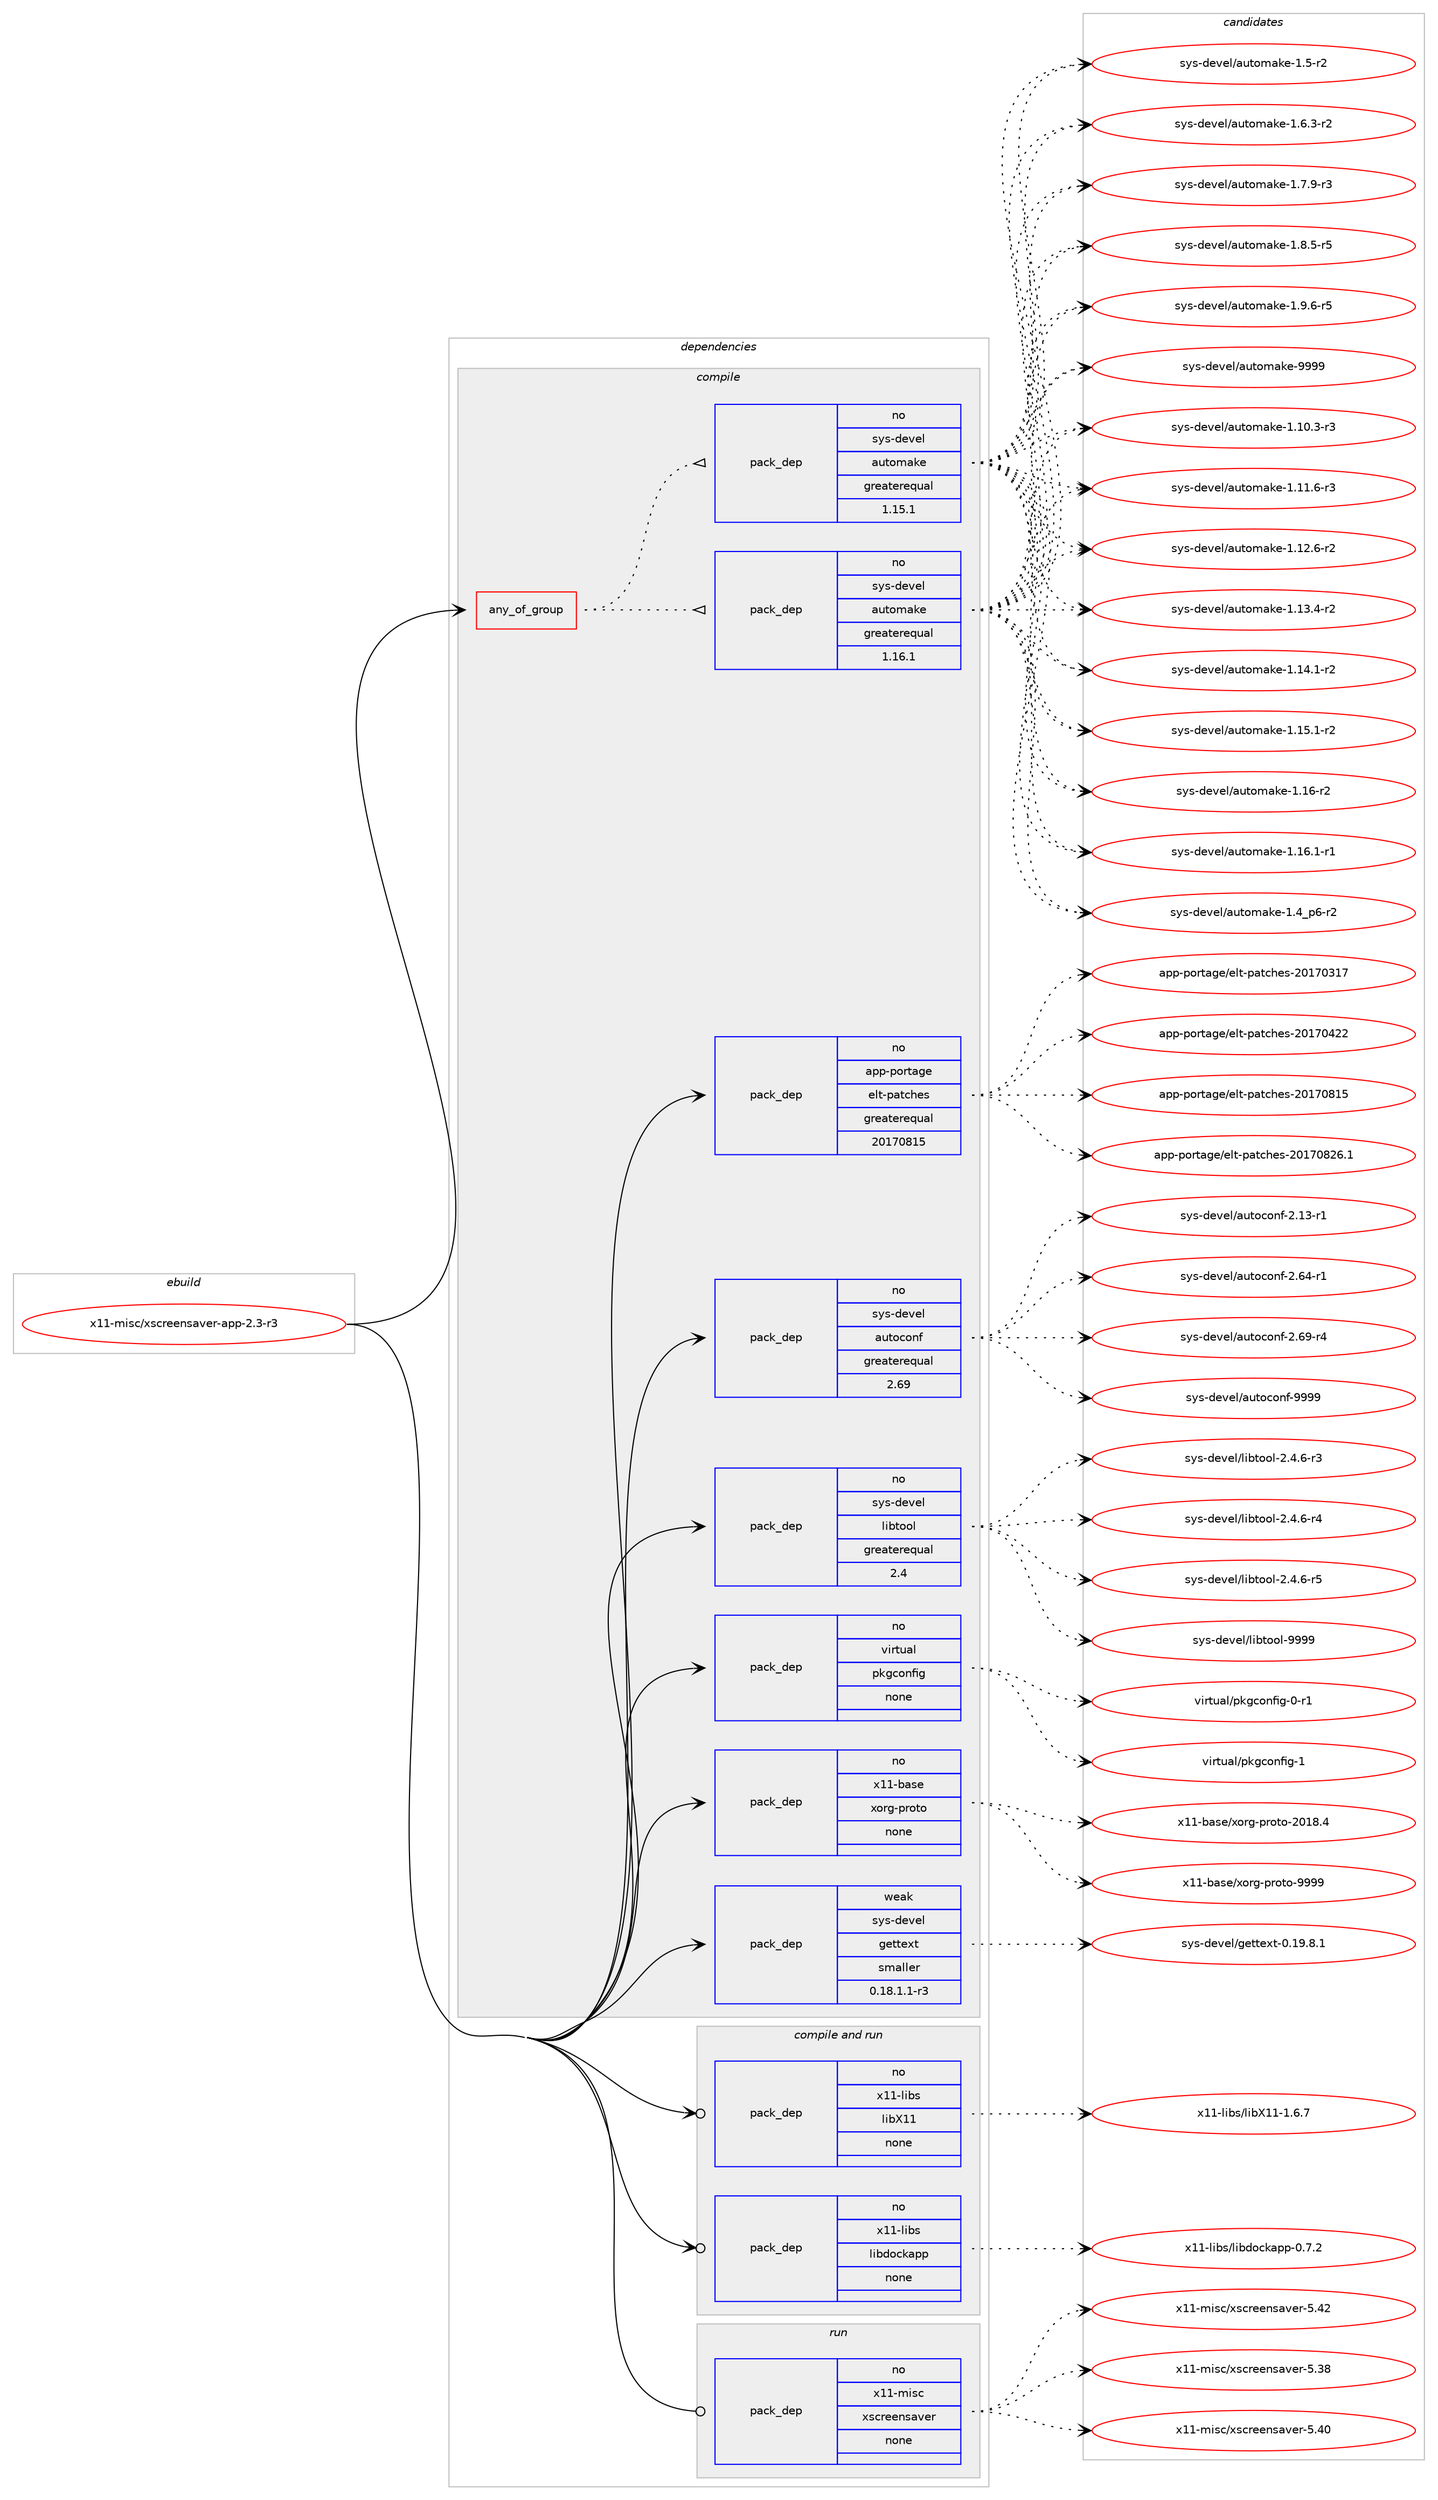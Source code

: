 digraph prolog {

# *************
# Graph options
# *************

newrank=true;
concentrate=true;
compound=true;
graph [rankdir=LR,fontname=Helvetica,fontsize=10,ranksep=1.5];#, ranksep=2.5, nodesep=0.2];
edge  [arrowhead=vee];
node  [fontname=Helvetica,fontsize=10];

# **********
# The ebuild
# **********

subgraph cluster_leftcol {
color=gray;
rank=same;
label=<<i>ebuild</i>>;
id [label="x11-misc/xscreensaver-app-2.3-r3", color=red, width=4, href="../x11-misc/xscreensaver-app-2.3-r3.svg"];
}

# ****************
# The dependencies
# ****************

subgraph cluster_midcol {
color=gray;
label=<<i>dependencies</i>>;
subgraph cluster_compile {
fillcolor="#eeeeee";
style=filled;
label=<<i>compile</i>>;
subgraph any28744 {
dependency1766198 [label=<<TABLE BORDER="0" CELLBORDER="1" CELLSPACING="0" CELLPADDING="4"><TR><TD CELLPADDING="10">any_of_group</TD></TR></TABLE>>, shape=none, color=red];subgraph pack1269550 {
dependency1766199 [label=<<TABLE BORDER="0" CELLBORDER="1" CELLSPACING="0" CELLPADDING="4" WIDTH="220"><TR><TD ROWSPAN="6" CELLPADDING="30">pack_dep</TD></TR><TR><TD WIDTH="110">no</TD></TR><TR><TD>sys-devel</TD></TR><TR><TD>automake</TD></TR><TR><TD>greaterequal</TD></TR><TR><TD>1.16.1</TD></TR></TABLE>>, shape=none, color=blue];
}
dependency1766198:e -> dependency1766199:w [weight=20,style="dotted",arrowhead="oinv"];
subgraph pack1269551 {
dependency1766200 [label=<<TABLE BORDER="0" CELLBORDER="1" CELLSPACING="0" CELLPADDING="4" WIDTH="220"><TR><TD ROWSPAN="6" CELLPADDING="30">pack_dep</TD></TR><TR><TD WIDTH="110">no</TD></TR><TR><TD>sys-devel</TD></TR><TR><TD>automake</TD></TR><TR><TD>greaterequal</TD></TR><TR><TD>1.15.1</TD></TR></TABLE>>, shape=none, color=blue];
}
dependency1766198:e -> dependency1766200:w [weight=20,style="dotted",arrowhead="oinv"];
}
id:e -> dependency1766198:w [weight=20,style="solid",arrowhead="vee"];
subgraph pack1269552 {
dependency1766201 [label=<<TABLE BORDER="0" CELLBORDER="1" CELLSPACING="0" CELLPADDING="4" WIDTH="220"><TR><TD ROWSPAN="6" CELLPADDING="30">pack_dep</TD></TR><TR><TD WIDTH="110">no</TD></TR><TR><TD>app-portage</TD></TR><TR><TD>elt-patches</TD></TR><TR><TD>greaterequal</TD></TR><TR><TD>20170815</TD></TR></TABLE>>, shape=none, color=blue];
}
id:e -> dependency1766201:w [weight=20,style="solid",arrowhead="vee"];
subgraph pack1269553 {
dependency1766202 [label=<<TABLE BORDER="0" CELLBORDER="1" CELLSPACING="0" CELLPADDING="4" WIDTH="220"><TR><TD ROWSPAN="6" CELLPADDING="30">pack_dep</TD></TR><TR><TD WIDTH="110">no</TD></TR><TR><TD>sys-devel</TD></TR><TR><TD>autoconf</TD></TR><TR><TD>greaterequal</TD></TR><TR><TD>2.69</TD></TR></TABLE>>, shape=none, color=blue];
}
id:e -> dependency1766202:w [weight=20,style="solid",arrowhead="vee"];
subgraph pack1269554 {
dependency1766203 [label=<<TABLE BORDER="0" CELLBORDER="1" CELLSPACING="0" CELLPADDING="4" WIDTH="220"><TR><TD ROWSPAN="6" CELLPADDING="30">pack_dep</TD></TR><TR><TD WIDTH="110">no</TD></TR><TR><TD>sys-devel</TD></TR><TR><TD>libtool</TD></TR><TR><TD>greaterequal</TD></TR><TR><TD>2.4</TD></TR></TABLE>>, shape=none, color=blue];
}
id:e -> dependency1766203:w [weight=20,style="solid",arrowhead="vee"];
subgraph pack1269555 {
dependency1766204 [label=<<TABLE BORDER="0" CELLBORDER="1" CELLSPACING="0" CELLPADDING="4" WIDTH="220"><TR><TD ROWSPAN="6" CELLPADDING="30">pack_dep</TD></TR><TR><TD WIDTH="110">no</TD></TR><TR><TD>virtual</TD></TR><TR><TD>pkgconfig</TD></TR><TR><TD>none</TD></TR><TR><TD></TD></TR></TABLE>>, shape=none, color=blue];
}
id:e -> dependency1766204:w [weight=20,style="solid",arrowhead="vee"];
subgraph pack1269556 {
dependency1766205 [label=<<TABLE BORDER="0" CELLBORDER="1" CELLSPACING="0" CELLPADDING="4" WIDTH="220"><TR><TD ROWSPAN="6" CELLPADDING="30">pack_dep</TD></TR><TR><TD WIDTH="110">no</TD></TR><TR><TD>x11-base</TD></TR><TR><TD>xorg-proto</TD></TR><TR><TD>none</TD></TR><TR><TD></TD></TR></TABLE>>, shape=none, color=blue];
}
id:e -> dependency1766205:w [weight=20,style="solid",arrowhead="vee"];
subgraph pack1269557 {
dependency1766206 [label=<<TABLE BORDER="0" CELLBORDER="1" CELLSPACING="0" CELLPADDING="4" WIDTH="220"><TR><TD ROWSPAN="6" CELLPADDING="30">pack_dep</TD></TR><TR><TD WIDTH="110">weak</TD></TR><TR><TD>sys-devel</TD></TR><TR><TD>gettext</TD></TR><TR><TD>smaller</TD></TR><TR><TD>0.18.1.1-r3</TD></TR></TABLE>>, shape=none, color=blue];
}
id:e -> dependency1766206:w [weight=20,style="solid",arrowhead="vee"];
}
subgraph cluster_compileandrun {
fillcolor="#eeeeee";
style=filled;
label=<<i>compile and run</i>>;
subgraph pack1269558 {
dependency1766207 [label=<<TABLE BORDER="0" CELLBORDER="1" CELLSPACING="0" CELLPADDING="4" WIDTH="220"><TR><TD ROWSPAN="6" CELLPADDING="30">pack_dep</TD></TR><TR><TD WIDTH="110">no</TD></TR><TR><TD>x11-libs</TD></TR><TR><TD>libX11</TD></TR><TR><TD>none</TD></TR><TR><TD></TD></TR></TABLE>>, shape=none, color=blue];
}
id:e -> dependency1766207:w [weight=20,style="solid",arrowhead="odotvee"];
subgraph pack1269559 {
dependency1766208 [label=<<TABLE BORDER="0" CELLBORDER="1" CELLSPACING="0" CELLPADDING="4" WIDTH="220"><TR><TD ROWSPAN="6" CELLPADDING="30">pack_dep</TD></TR><TR><TD WIDTH="110">no</TD></TR><TR><TD>x11-libs</TD></TR><TR><TD>libdockapp</TD></TR><TR><TD>none</TD></TR><TR><TD></TD></TR></TABLE>>, shape=none, color=blue];
}
id:e -> dependency1766208:w [weight=20,style="solid",arrowhead="odotvee"];
}
subgraph cluster_run {
fillcolor="#eeeeee";
style=filled;
label=<<i>run</i>>;
subgraph pack1269560 {
dependency1766209 [label=<<TABLE BORDER="0" CELLBORDER="1" CELLSPACING="0" CELLPADDING="4" WIDTH="220"><TR><TD ROWSPAN="6" CELLPADDING="30">pack_dep</TD></TR><TR><TD WIDTH="110">no</TD></TR><TR><TD>x11-misc</TD></TR><TR><TD>xscreensaver</TD></TR><TR><TD>none</TD></TR><TR><TD></TD></TR></TABLE>>, shape=none, color=blue];
}
id:e -> dependency1766209:w [weight=20,style="solid",arrowhead="odot"];
}
}

# **************
# The candidates
# **************

subgraph cluster_choices {
rank=same;
color=gray;
label=<<i>candidates</i>>;

subgraph choice1269550 {
color=black;
nodesep=1;
choice11512111545100101118101108479711711611110997107101454946494846514511451 [label="sys-devel/automake-1.10.3-r3", color=red, width=4,href="../sys-devel/automake-1.10.3-r3.svg"];
choice11512111545100101118101108479711711611110997107101454946494946544511451 [label="sys-devel/automake-1.11.6-r3", color=red, width=4,href="../sys-devel/automake-1.11.6-r3.svg"];
choice11512111545100101118101108479711711611110997107101454946495046544511450 [label="sys-devel/automake-1.12.6-r2", color=red, width=4,href="../sys-devel/automake-1.12.6-r2.svg"];
choice11512111545100101118101108479711711611110997107101454946495146524511450 [label="sys-devel/automake-1.13.4-r2", color=red, width=4,href="../sys-devel/automake-1.13.4-r2.svg"];
choice11512111545100101118101108479711711611110997107101454946495246494511450 [label="sys-devel/automake-1.14.1-r2", color=red, width=4,href="../sys-devel/automake-1.14.1-r2.svg"];
choice11512111545100101118101108479711711611110997107101454946495346494511450 [label="sys-devel/automake-1.15.1-r2", color=red, width=4,href="../sys-devel/automake-1.15.1-r2.svg"];
choice1151211154510010111810110847971171161111099710710145494649544511450 [label="sys-devel/automake-1.16-r2", color=red, width=4,href="../sys-devel/automake-1.16-r2.svg"];
choice11512111545100101118101108479711711611110997107101454946495446494511449 [label="sys-devel/automake-1.16.1-r1", color=red, width=4,href="../sys-devel/automake-1.16.1-r1.svg"];
choice115121115451001011181011084797117116111109971071014549465295112544511450 [label="sys-devel/automake-1.4_p6-r2", color=red, width=4,href="../sys-devel/automake-1.4_p6-r2.svg"];
choice11512111545100101118101108479711711611110997107101454946534511450 [label="sys-devel/automake-1.5-r2", color=red, width=4,href="../sys-devel/automake-1.5-r2.svg"];
choice115121115451001011181011084797117116111109971071014549465446514511450 [label="sys-devel/automake-1.6.3-r2", color=red, width=4,href="../sys-devel/automake-1.6.3-r2.svg"];
choice115121115451001011181011084797117116111109971071014549465546574511451 [label="sys-devel/automake-1.7.9-r3", color=red, width=4,href="../sys-devel/automake-1.7.9-r3.svg"];
choice115121115451001011181011084797117116111109971071014549465646534511453 [label="sys-devel/automake-1.8.5-r5", color=red, width=4,href="../sys-devel/automake-1.8.5-r5.svg"];
choice115121115451001011181011084797117116111109971071014549465746544511453 [label="sys-devel/automake-1.9.6-r5", color=red, width=4,href="../sys-devel/automake-1.9.6-r5.svg"];
choice115121115451001011181011084797117116111109971071014557575757 [label="sys-devel/automake-9999", color=red, width=4,href="../sys-devel/automake-9999.svg"];
dependency1766199:e -> choice11512111545100101118101108479711711611110997107101454946494846514511451:w [style=dotted,weight="100"];
dependency1766199:e -> choice11512111545100101118101108479711711611110997107101454946494946544511451:w [style=dotted,weight="100"];
dependency1766199:e -> choice11512111545100101118101108479711711611110997107101454946495046544511450:w [style=dotted,weight="100"];
dependency1766199:e -> choice11512111545100101118101108479711711611110997107101454946495146524511450:w [style=dotted,weight="100"];
dependency1766199:e -> choice11512111545100101118101108479711711611110997107101454946495246494511450:w [style=dotted,weight="100"];
dependency1766199:e -> choice11512111545100101118101108479711711611110997107101454946495346494511450:w [style=dotted,weight="100"];
dependency1766199:e -> choice1151211154510010111810110847971171161111099710710145494649544511450:w [style=dotted,weight="100"];
dependency1766199:e -> choice11512111545100101118101108479711711611110997107101454946495446494511449:w [style=dotted,weight="100"];
dependency1766199:e -> choice115121115451001011181011084797117116111109971071014549465295112544511450:w [style=dotted,weight="100"];
dependency1766199:e -> choice11512111545100101118101108479711711611110997107101454946534511450:w [style=dotted,weight="100"];
dependency1766199:e -> choice115121115451001011181011084797117116111109971071014549465446514511450:w [style=dotted,weight="100"];
dependency1766199:e -> choice115121115451001011181011084797117116111109971071014549465546574511451:w [style=dotted,weight="100"];
dependency1766199:e -> choice115121115451001011181011084797117116111109971071014549465646534511453:w [style=dotted,weight="100"];
dependency1766199:e -> choice115121115451001011181011084797117116111109971071014549465746544511453:w [style=dotted,weight="100"];
dependency1766199:e -> choice115121115451001011181011084797117116111109971071014557575757:w [style=dotted,weight="100"];
}
subgraph choice1269551 {
color=black;
nodesep=1;
choice11512111545100101118101108479711711611110997107101454946494846514511451 [label="sys-devel/automake-1.10.3-r3", color=red, width=4,href="../sys-devel/automake-1.10.3-r3.svg"];
choice11512111545100101118101108479711711611110997107101454946494946544511451 [label="sys-devel/automake-1.11.6-r3", color=red, width=4,href="../sys-devel/automake-1.11.6-r3.svg"];
choice11512111545100101118101108479711711611110997107101454946495046544511450 [label="sys-devel/automake-1.12.6-r2", color=red, width=4,href="../sys-devel/automake-1.12.6-r2.svg"];
choice11512111545100101118101108479711711611110997107101454946495146524511450 [label="sys-devel/automake-1.13.4-r2", color=red, width=4,href="../sys-devel/automake-1.13.4-r2.svg"];
choice11512111545100101118101108479711711611110997107101454946495246494511450 [label="sys-devel/automake-1.14.1-r2", color=red, width=4,href="../sys-devel/automake-1.14.1-r2.svg"];
choice11512111545100101118101108479711711611110997107101454946495346494511450 [label="sys-devel/automake-1.15.1-r2", color=red, width=4,href="../sys-devel/automake-1.15.1-r2.svg"];
choice1151211154510010111810110847971171161111099710710145494649544511450 [label="sys-devel/automake-1.16-r2", color=red, width=4,href="../sys-devel/automake-1.16-r2.svg"];
choice11512111545100101118101108479711711611110997107101454946495446494511449 [label="sys-devel/automake-1.16.1-r1", color=red, width=4,href="../sys-devel/automake-1.16.1-r1.svg"];
choice115121115451001011181011084797117116111109971071014549465295112544511450 [label="sys-devel/automake-1.4_p6-r2", color=red, width=4,href="../sys-devel/automake-1.4_p6-r2.svg"];
choice11512111545100101118101108479711711611110997107101454946534511450 [label="sys-devel/automake-1.5-r2", color=red, width=4,href="../sys-devel/automake-1.5-r2.svg"];
choice115121115451001011181011084797117116111109971071014549465446514511450 [label="sys-devel/automake-1.6.3-r2", color=red, width=4,href="../sys-devel/automake-1.6.3-r2.svg"];
choice115121115451001011181011084797117116111109971071014549465546574511451 [label="sys-devel/automake-1.7.9-r3", color=red, width=4,href="../sys-devel/automake-1.7.9-r3.svg"];
choice115121115451001011181011084797117116111109971071014549465646534511453 [label="sys-devel/automake-1.8.5-r5", color=red, width=4,href="../sys-devel/automake-1.8.5-r5.svg"];
choice115121115451001011181011084797117116111109971071014549465746544511453 [label="sys-devel/automake-1.9.6-r5", color=red, width=4,href="../sys-devel/automake-1.9.6-r5.svg"];
choice115121115451001011181011084797117116111109971071014557575757 [label="sys-devel/automake-9999", color=red, width=4,href="../sys-devel/automake-9999.svg"];
dependency1766200:e -> choice11512111545100101118101108479711711611110997107101454946494846514511451:w [style=dotted,weight="100"];
dependency1766200:e -> choice11512111545100101118101108479711711611110997107101454946494946544511451:w [style=dotted,weight="100"];
dependency1766200:e -> choice11512111545100101118101108479711711611110997107101454946495046544511450:w [style=dotted,weight="100"];
dependency1766200:e -> choice11512111545100101118101108479711711611110997107101454946495146524511450:w [style=dotted,weight="100"];
dependency1766200:e -> choice11512111545100101118101108479711711611110997107101454946495246494511450:w [style=dotted,weight="100"];
dependency1766200:e -> choice11512111545100101118101108479711711611110997107101454946495346494511450:w [style=dotted,weight="100"];
dependency1766200:e -> choice1151211154510010111810110847971171161111099710710145494649544511450:w [style=dotted,weight="100"];
dependency1766200:e -> choice11512111545100101118101108479711711611110997107101454946495446494511449:w [style=dotted,weight="100"];
dependency1766200:e -> choice115121115451001011181011084797117116111109971071014549465295112544511450:w [style=dotted,weight="100"];
dependency1766200:e -> choice11512111545100101118101108479711711611110997107101454946534511450:w [style=dotted,weight="100"];
dependency1766200:e -> choice115121115451001011181011084797117116111109971071014549465446514511450:w [style=dotted,weight="100"];
dependency1766200:e -> choice115121115451001011181011084797117116111109971071014549465546574511451:w [style=dotted,weight="100"];
dependency1766200:e -> choice115121115451001011181011084797117116111109971071014549465646534511453:w [style=dotted,weight="100"];
dependency1766200:e -> choice115121115451001011181011084797117116111109971071014549465746544511453:w [style=dotted,weight="100"];
dependency1766200:e -> choice115121115451001011181011084797117116111109971071014557575757:w [style=dotted,weight="100"];
}
subgraph choice1269552 {
color=black;
nodesep=1;
choice97112112451121111141169710310147101108116451129711699104101115455048495548514955 [label="app-portage/elt-patches-20170317", color=red, width=4,href="../app-portage/elt-patches-20170317.svg"];
choice97112112451121111141169710310147101108116451129711699104101115455048495548525050 [label="app-portage/elt-patches-20170422", color=red, width=4,href="../app-portage/elt-patches-20170422.svg"];
choice97112112451121111141169710310147101108116451129711699104101115455048495548564953 [label="app-portage/elt-patches-20170815", color=red, width=4,href="../app-portage/elt-patches-20170815.svg"];
choice971121124511211111411697103101471011081164511297116991041011154550484955485650544649 [label="app-portage/elt-patches-20170826.1", color=red, width=4,href="../app-portage/elt-patches-20170826.1.svg"];
dependency1766201:e -> choice97112112451121111141169710310147101108116451129711699104101115455048495548514955:w [style=dotted,weight="100"];
dependency1766201:e -> choice97112112451121111141169710310147101108116451129711699104101115455048495548525050:w [style=dotted,weight="100"];
dependency1766201:e -> choice97112112451121111141169710310147101108116451129711699104101115455048495548564953:w [style=dotted,weight="100"];
dependency1766201:e -> choice971121124511211111411697103101471011081164511297116991041011154550484955485650544649:w [style=dotted,weight="100"];
}
subgraph choice1269553 {
color=black;
nodesep=1;
choice1151211154510010111810110847971171161119911111010245504649514511449 [label="sys-devel/autoconf-2.13-r1", color=red, width=4,href="../sys-devel/autoconf-2.13-r1.svg"];
choice1151211154510010111810110847971171161119911111010245504654524511449 [label="sys-devel/autoconf-2.64-r1", color=red, width=4,href="../sys-devel/autoconf-2.64-r1.svg"];
choice1151211154510010111810110847971171161119911111010245504654574511452 [label="sys-devel/autoconf-2.69-r4", color=red, width=4,href="../sys-devel/autoconf-2.69-r4.svg"];
choice115121115451001011181011084797117116111991111101024557575757 [label="sys-devel/autoconf-9999", color=red, width=4,href="../sys-devel/autoconf-9999.svg"];
dependency1766202:e -> choice1151211154510010111810110847971171161119911111010245504649514511449:w [style=dotted,weight="100"];
dependency1766202:e -> choice1151211154510010111810110847971171161119911111010245504654524511449:w [style=dotted,weight="100"];
dependency1766202:e -> choice1151211154510010111810110847971171161119911111010245504654574511452:w [style=dotted,weight="100"];
dependency1766202:e -> choice115121115451001011181011084797117116111991111101024557575757:w [style=dotted,weight="100"];
}
subgraph choice1269554 {
color=black;
nodesep=1;
choice1151211154510010111810110847108105981161111111084550465246544511451 [label="sys-devel/libtool-2.4.6-r3", color=red, width=4,href="../sys-devel/libtool-2.4.6-r3.svg"];
choice1151211154510010111810110847108105981161111111084550465246544511452 [label="sys-devel/libtool-2.4.6-r4", color=red, width=4,href="../sys-devel/libtool-2.4.6-r4.svg"];
choice1151211154510010111810110847108105981161111111084550465246544511453 [label="sys-devel/libtool-2.4.6-r5", color=red, width=4,href="../sys-devel/libtool-2.4.6-r5.svg"];
choice1151211154510010111810110847108105981161111111084557575757 [label="sys-devel/libtool-9999", color=red, width=4,href="../sys-devel/libtool-9999.svg"];
dependency1766203:e -> choice1151211154510010111810110847108105981161111111084550465246544511451:w [style=dotted,weight="100"];
dependency1766203:e -> choice1151211154510010111810110847108105981161111111084550465246544511452:w [style=dotted,weight="100"];
dependency1766203:e -> choice1151211154510010111810110847108105981161111111084550465246544511453:w [style=dotted,weight="100"];
dependency1766203:e -> choice1151211154510010111810110847108105981161111111084557575757:w [style=dotted,weight="100"];
}
subgraph choice1269555 {
color=black;
nodesep=1;
choice11810511411611797108471121071039911111010210510345484511449 [label="virtual/pkgconfig-0-r1", color=red, width=4,href="../virtual/pkgconfig-0-r1.svg"];
choice1181051141161179710847112107103991111101021051034549 [label="virtual/pkgconfig-1", color=red, width=4,href="../virtual/pkgconfig-1.svg"];
dependency1766204:e -> choice11810511411611797108471121071039911111010210510345484511449:w [style=dotted,weight="100"];
dependency1766204:e -> choice1181051141161179710847112107103991111101021051034549:w [style=dotted,weight="100"];
}
subgraph choice1269556 {
color=black;
nodesep=1;
choice1204949459897115101471201111141034511211411111611145504849564652 [label="x11-base/xorg-proto-2018.4", color=red, width=4,href="../x11-base/xorg-proto-2018.4.svg"];
choice120494945989711510147120111114103451121141111161114557575757 [label="x11-base/xorg-proto-9999", color=red, width=4,href="../x11-base/xorg-proto-9999.svg"];
dependency1766205:e -> choice1204949459897115101471201111141034511211411111611145504849564652:w [style=dotted,weight="100"];
dependency1766205:e -> choice120494945989711510147120111114103451121141111161114557575757:w [style=dotted,weight="100"];
}
subgraph choice1269557 {
color=black;
nodesep=1;
choice1151211154510010111810110847103101116116101120116454846495746564649 [label="sys-devel/gettext-0.19.8.1", color=red, width=4,href="../sys-devel/gettext-0.19.8.1.svg"];
dependency1766206:e -> choice1151211154510010111810110847103101116116101120116454846495746564649:w [style=dotted,weight="100"];
}
subgraph choice1269558 {
color=black;
nodesep=1;
choice120494945108105981154710810598884949454946544655 [label="x11-libs/libX11-1.6.7", color=red, width=4,href="../x11-libs/libX11-1.6.7.svg"];
dependency1766207:e -> choice120494945108105981154710810598884949454946544655:w [style=dotted,weight="100"];
}
subgraph choice1269559 {
color=black;
nodesep=1;
choice1204949451081059811547108105981001119910797112112454846554650 [label="x11-libs/libdockapp-0.7.2", color=red, width=4,href="../x11-libs/libdockapp-0.7.2.svg"];
dependency1766208:e -> choice1204949451081059811547108105981001119910797112112454846554650:w [style=dotted,weight="100"];
}
subgraph choice1269560 {
color=black;
nodesep=1;
choice120494945109105115994712011599114101101110115971181011144553465156 [label="x11-misc/xscreensaver-5.38", color=red, width=4,href="../x11-misc/xscreensaver-5.38.svg"];
choice120494945109105115994712011599114101101110115971181011144553465248 [label="x11-misc/xscreensaver-5.40", color=red, width=4,href="../x11-misc/xscreensaver-5.40.svg"];
choice120494945109105115994712011599114101101110115971181011144553465250 [label="x11-misc/xscreensaver-5.42", color=red, width=4,href="../x11-misc/xscreensaver-5.42.svg"];
dependency1766209:e -> choice120494945109105115994712011599114101101110115971181011144553465156:w [style=dotted,weight="100"];
dependency1766209:e -> choice120494945109105115994712011599114101101110115971181011144553465248:w [style=dotted,weight="100"];
dependency1766209:e -> choice120494945109105115994712011599114101101110115971181011144553465250:w [style=dotted,weight="100"];
}
}

}
